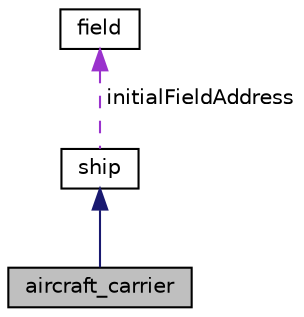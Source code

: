 digraph "aircraft_carrier"
{
 // LATEX_PDF_SIZE
  edge [fontname="Helvetica",fontsize="10",labelfontname="Helvetica",labelfontsize="10"];
  node [fontname="Helvetica",fontsize="10",shape=record];
  Node1 [label="aircraft_carrier",height=0.2,width=0.4,color="black", fillcolor="grey75", style="filled", fontcolor="black",tooltip=" "];
  Node2 -> Node1 [dir="back",color="midnightblue",fontsize="10",style="solid",fontname="Helvetica"];
  Node2 [label="ship",height=0.2,width=0.4,color="black", fillcolor="white", style="filled",URL="$classship.html",tooltip=" "];
  Node3 -> Node2 [dir="back",color="darkorchid3",fontsize="10",style="dashed",label=" initialFieldAddress" ,fontname="Helvetica"];
  Node3 [label="field",height=0.2,width=0.4,color="black", fillcolor="white", style="filled",URL="$classfield.html",tooltip=" "];
}
